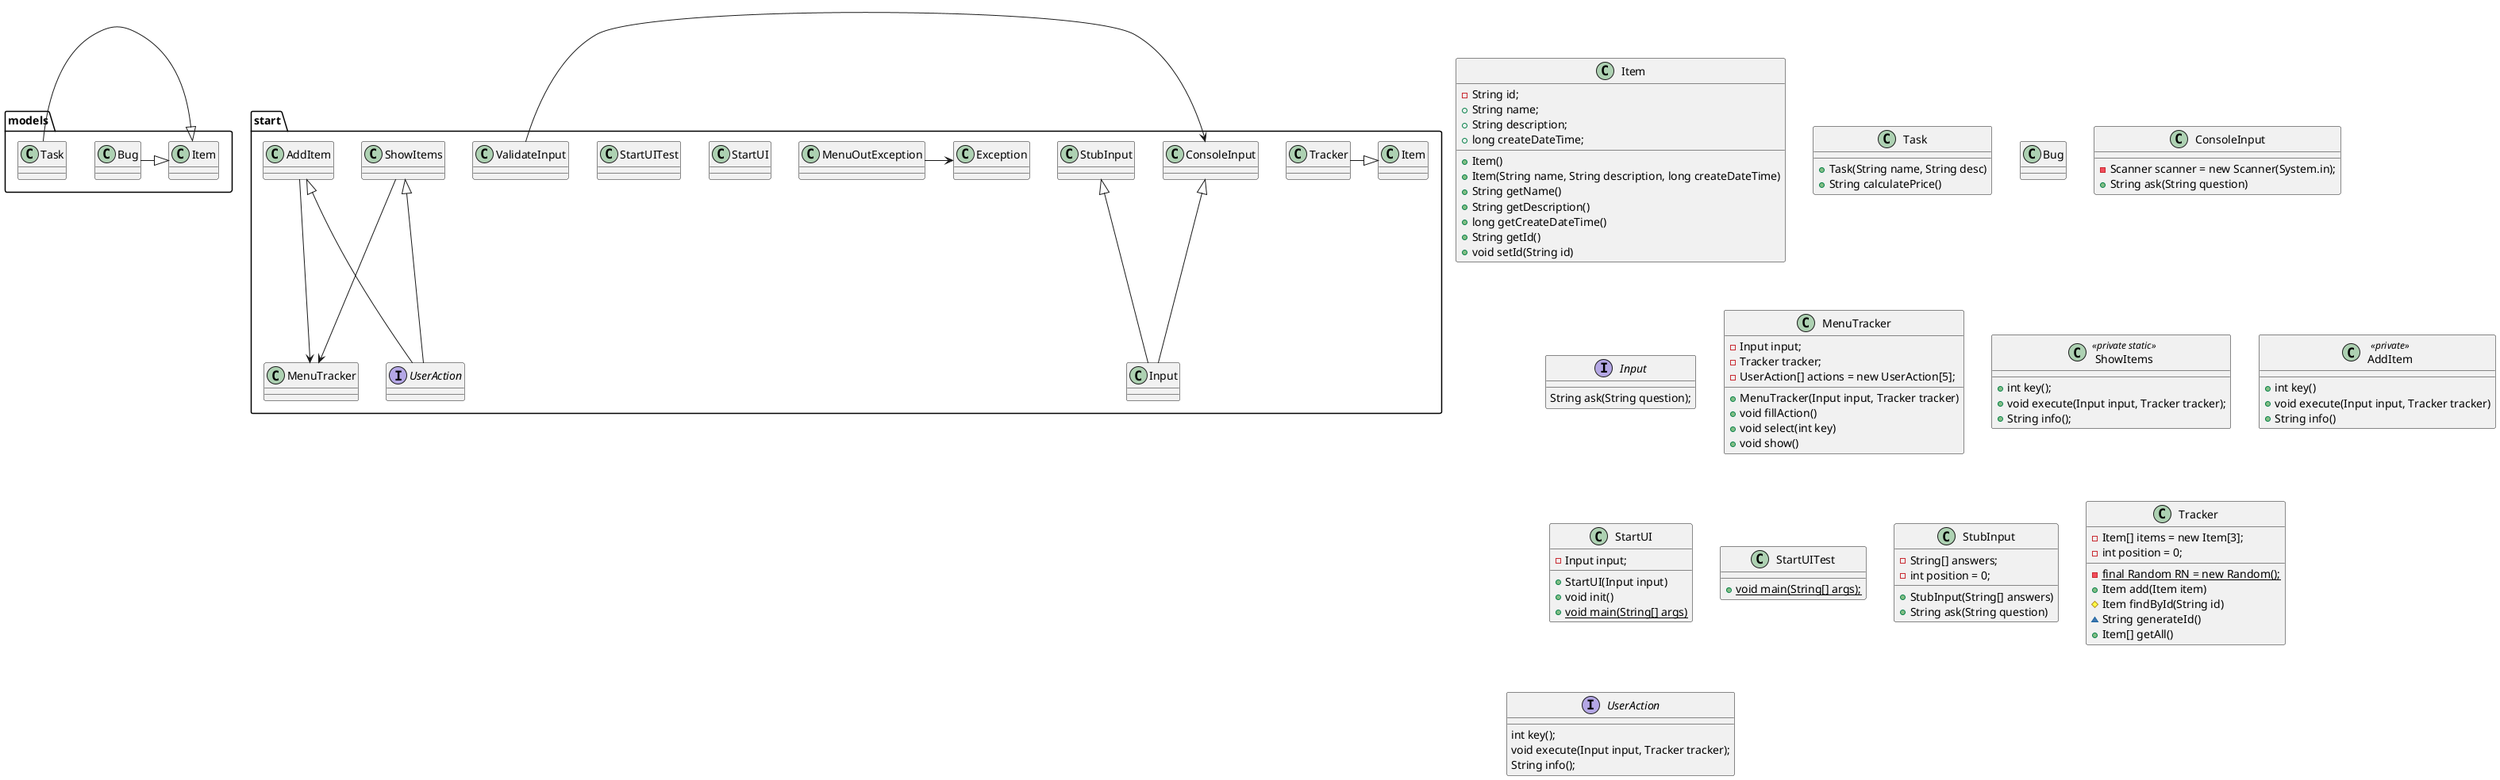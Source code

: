 @startuml
!pragma horizontalLineBetweenDifferentPackageAllowed

package "models" {
	' extends Item '
	Bug -|> Item 

	' extends Item '
	Task -|> Item 
}

class Item {
	- String id;
  + String name;
  + String description;
  + long createDateTime;
  + Item()
  + Item(String name, String description, long createDateTime) 
  + String getName()
  + String getDescription()
  + long getCreateDateTime() 
  + String getId() 
  + void setId(String id) 
}

class Task {
	+ Task(String name, String desc) 
	+ String calculatePrice() 
}

class Bug {
	
}


package "start" {
	class ConsoleInput
	class Input 
	class MenuTracker
	class StartUI
	class StartUITest
	class StubInput
	class Tracker
	interface UserAction
	class ValidateInput
	class MenuOutException 

	' implements 
	ConsoleInput <|-- Input 
	StubInput <|-- Input 
	ShowItems <|-- UserAction 
	ShowItems --> MenuTracker

	' AddItem implements UserAction
	AddItem <|-- UserAction
	AddItem --> MenuTracker

	Tracker -|> Item
	ValidateInput -> ConsoleInput 
	MenuOutException -> Exception
}

class ConsoleInput {
	- Scanner scanner = new Scanner(System.in);
	+ String ask(String question) 
}

interface Input {
	String ask(String question);
}

class MenuTracker {
	- Input input;
	- Tracker tracker;
	- UserAction[] actions = new UserAction[5];

	+ MenuTracker(Input input, Tracker tracker)
	+ void fillAction() 
	+ void select(int key) 
	+ void show() 
}

class ShowItems << private static >>
class ShowItems {
	+ int key();
	+ void execute(Input input, Tracker tracker);
	+ String info();
}

class AddItem << private >>
class AddItem {
	+ int key() 
	+ void execute(Input input, Tracker tracker) 
	+ String info()
}

class StartUI {
	- Input input;
	+ StartUI(Input input) 
	+ void init() 
	+ {static} void main(String[] args) 
}

class StartUITest {
	+ {static} void main(String[] args);
}

class StubInput {
	- String[] answers;
	- int position = 0;
	+ StubInput(String[] answers)
	+ String ask(String question) 
}

class Tracker {
	- Item[] items = new Item[3];
	- int position = 0;
	- {static} final Random RN = new Random();
	+ Item add(Item item) 
	# Item findById(String id) 
	~ String generateId()
	+ Item[] getAll() 
}

interface UserAction {
	int key();
	void execute(Input input, Tracker tracker);
	String info();
}

@enduml